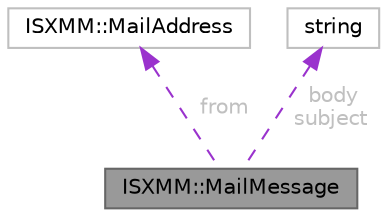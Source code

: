 digraph "ISXMM::MailMessage"
{
 // LATEX_PDF_SIZE
  bgcolor="transparent";
  edge [fontname=Helvetica,fontsize=10,labelfontname=Helvetica,labelfontsize=10];
  node [fontname=Helvetica,fontsize=10,shape=box,height=0.2,width=0.4];
  Node1 [id="Node000001",label="ISXMM::MailMessage",height=0.2,width=0.4,color="gray40", fillcolor="grey60", style="filled", fontcolor="black",tooltip=" "];
  Node2 -> Node1 [id="edge1_Node000001_Node000002",dir="back",color="darkorchid3",style="dashed",tooltip=" ",label=" from",fontcolor="grey" ];
  Node2 [id="Node000002",label="ISXMM::MailAddress",height=0.2,width=0.4,color="grey75", fillcolor="white", style="filled",URL="$classISXMM_1_1MailAddress.html",tooltip=" "];
  Node3 -> Node1 [id="edge2_Node000001_Node000003",dir="back",color="darkorchid3",style="dashed",tooltip=" ",label=" body\nsubject",fontcolor="grey" ];
  Node3 [id="Node000003",label="string",height=0.2,width=0.4,color="grey75", fillcolor="white", style="filled",tooltip=" "];
}
